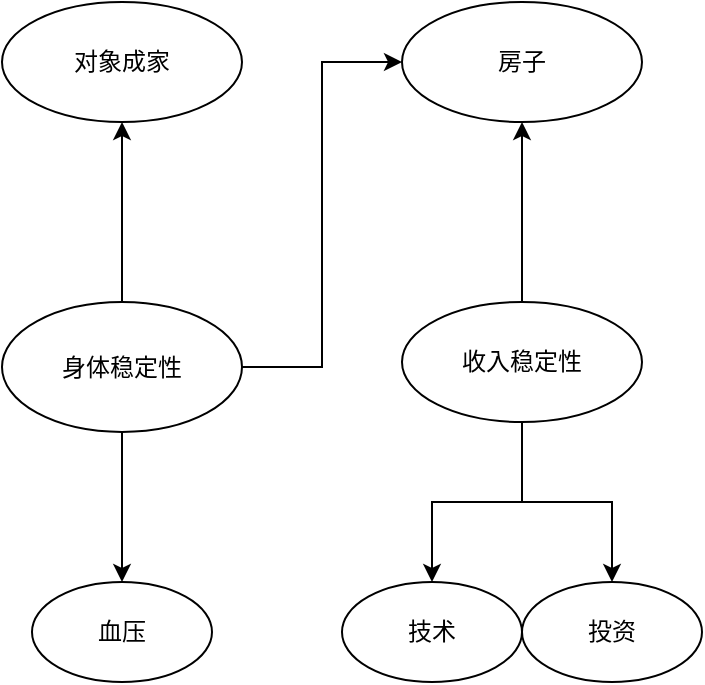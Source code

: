 <mxfile version="20.2.3" type="github">
  <diagram id="d3kX76iIKoJ4xAQK4GNq" name="第 1 页">
    <mxGraphModel dx="1422" dy="800" grid="1" gridSize="10" guides="1" tooltips="1" connect="1" arrows="1" fold="1" page="1" pageScale="1" pageWidth="827" pageHeight="1169" math="0" shadow="0">
      <root>
        <mxCell id="0" />
        <mxCell id="1" parent="0" />
        <mxCell id="ePfMNn7ndaOWINTpqlZt-8" style="edgeStyle=orthogonalEdgeStyle;rounded=0;orthogonalLoop=1;jettySize=auto;html=1;exitX=0.5;exitY=0;exitDx=0;exitDy=0;entryX=0.5;entryY=1;entryDx=0;entryDy=0;" edge="1" parent="1" source="ePfMNn7ndaOWINTpqlZt-1" target="ePfMNn7ndaOWINTpqlZt-7">
          <mxGeometry relative="1" as="geometry" />
        </mxCell>
        <mxCell id="ePfMNn7ndaOWINTpqlZt-13" style="edgeStyle=orthogonalEdgeStyle;rounded=0;orthogonalLoop=1;jettySize=auto;html=1;exitX=0.5;exitY=1;exitDx=0;exitDy=0;" edge="1" parent="1" source="ePfMNn7ndaOWINTpqlZt-1" target="ePfMNn7ndaOWINTpqlZt-11">
          <mxGeometry relative="1" as="geometry" />
        </mxCell>
        <mxCell id="ePfMNn7ndaOWINTpqlZt-19" style="edgeStyle=orthogonalEdgeStyle;rounded=0;orthogonalLoop=1;jettySize=auto;html=1;exitX=1;exitY=0.5;exitDx=0;exitDy=0;entryX=0;entryY=0.5;entryDx=0;entryDy=0;" edge="1" parent="1" source="ePfMNn7ndaOWINTpqlZt-1" target="ePfMNn7ndaOWINTpqlZt-4">
          <mxGeometry relative="1" as="geometry" />
        </mxCell>
        <mxCell id="ePfMNn7ndaOWINTpqlZt-1" value="身体稳定性" style="ellipse;whiteSpace=wrap;html=1;" vertex="1" parent="1">
          <mxGeometry x="240" y="410" width="120" height="65" as="geometry" />
        </mxCell>
        <mxCell id="ePfMNn7ndaOWINTpqlZt-10" style="edgeStyle=orthogonalEdgeStyle;rounded=0;orthogonalLoop=1;jettySize=auto;html=1;exitX=0.5;exitY=0;exitDx=0;exitDy=0;entryX=0.5;entryY=1;entryDx=0;entryDy=0;" edge="1" parent="1" source="ePfMNn7ndaOWINTpqlZt-2" target="ePfMNn7ndaOWINTpqlZt-4">
          <mxGeometry relative="1" as="geometry" />
        </mxCell>
        <mxCell id="ePfMNn7ndaOWINTpqlZt-17" style="edgeStyle=orthogonalEdgeStyle;rounded=0;orthogonalLoop=1;jettySize=auto;html=1;exitX=0.5;exitY=1;exitDx=0;exitDy=0;entryX=0.5;entryY=0;entryDx=0;entryDy=0;" edge="1" parent="1" source="ePfMNn7ndaOWINTpqlZt-2" target="ePfMNn7ndaOWINTpqlZt-14">
          <mxGeometry relative="1" as="geometry" />
        </mxCell>
        <mxCell id="ePfMNn7ndaOWINTpqlZt-18" style="edgeStyle=orthogonalEdgeStyle;rounded=0;orthogonalLoop=1;jettySize=auto;html=1;exitX=0.5;exitY=1;exitDx=0;exitDy=0;entryX=0.5;entryY=0;entryDx=0;entryDy=0;" edge="1" parent="1" source="ePfMNn7ndaOWINTpqlZt-2" target="ePfMNn7ndaOWINTpqlZt-15">
          <mxGeometry relative="1" as="geometry" />
        </mxCell>
        <mxCell id="ePfMNn7ndaOWINTpqlZt-2" value="收入稳定性" style="ellipse;whiteSpace=wrap;html=1;" vertex="1" parent="1">
          <mxGeometry x="440" y="410" width="120" height="60" as="geometry" />
        </mxCell>
        <mxCell id="ePfMNn7ndaOWINTpqlZt-4" value="房子" style="ellipse;whiteSpace=wrap;html=1;" vertex="1" parent="1">
          <mxGeometry x="440" y="260" width="120" height="60" as="geometry" />
        </mxCell>
        <mxCell id="ePfMNn7ndaOWINTpqlZt-7" value="对象成家" style="ellipse;whiteSpace=wrap;html=1;" vertex="1" parent="1">
          <mxGeometry x="240" y="260" width="120" height="60" as="geometry" />
        </mxCell>
        <mxCell id="ePfMNn7ndaOWINTpqlZt-11" value="血压" style="ellipse;whiteSpace=wrap;html=1;" vertex="1" parent="1">
          <mxGeometry x="255" y="550" width="90" height="50" as="geometry" />
        </mxCell>
        <mxCell id="ePfMNn7ndaOWINTpqlZt-14" value="技术" style="ellipse;whiteSpace=wrap;html=1;" vertex="1" parent="1">
          <mxGeometry x="410" y="550" width="90" height="50" as="geometry" />
        </mxCell>
        <mxCell id="ePfMNn7ndaOWINTpqlZt-15" value="投资" style="ellipse;whiteSpace=wrap;html=1;" vertex="1" parent="1">
          <mxGeometry x="500" y="550" width="90" height="50" as="geometry" />
        </mxCell>
      </root>
    </mxGraphModel>
  </diagram>
</mxfile>
